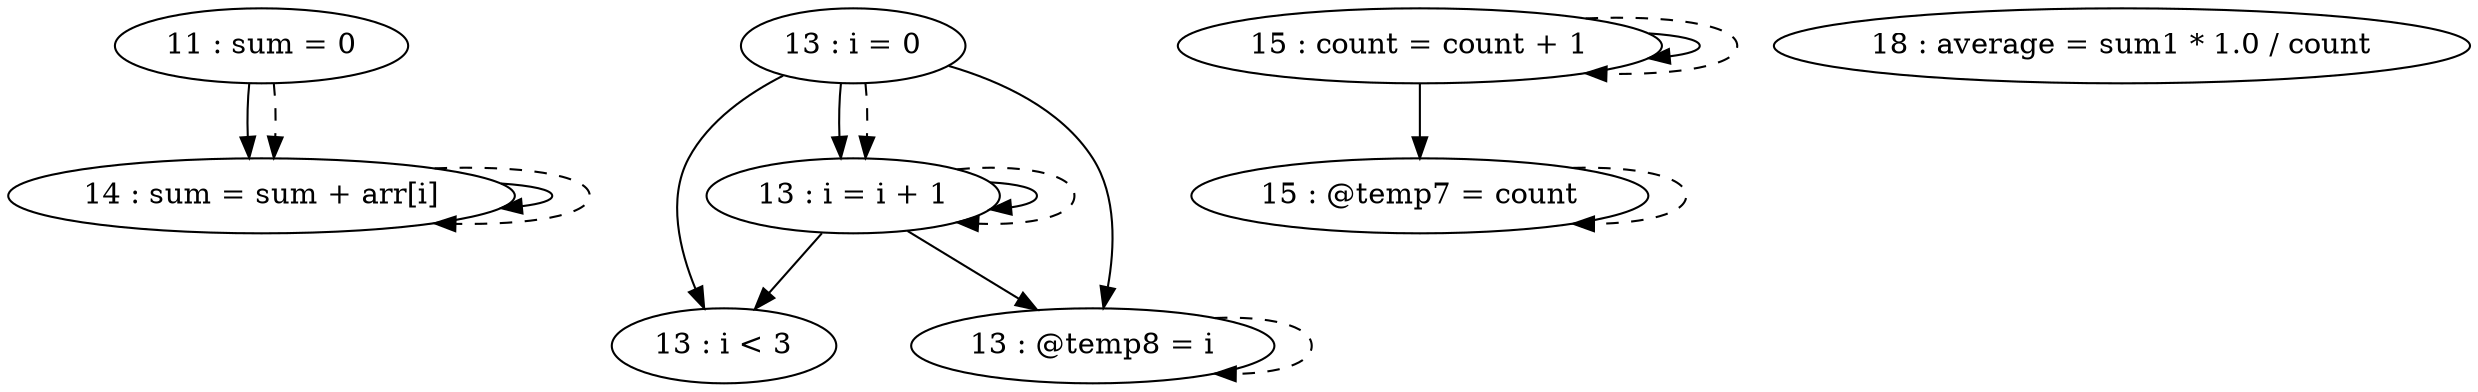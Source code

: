 digraph G {
"11 : sum = 0"
"11 : sum = 0" -> "14 : sum = sum + arr[i]"
"11 : sum = 0" -> "14 : sum = sum + arr[i]" [style=dashed]
"13 : i = 0"
"13 : i = 0" -> "13 : i < 3"
"13 : i = 0" -> "13 : @temp8 = i"
"13 : i = 0" -> "13 : i = i + 1"
"13 : i = 0" -> "13 : i = i + 1" [style=dashed]
"13 : i < 3"
"14 : sum = sum + arr[i]"
"14 : sum = sum + arr[i]" -> "14 : sum = sum + arr[i]"
"14 : sum = sum + arr[i]" -> "14 : sum = sum + arr[i]" [style=dashed]
"15 : @temp7 = count"
"15 : @temp7 = count" -> "15 : @temp7 = count" [style=dashed]
"15 : count = count + 1"
"15 : count = count + 1" -> "15 : count = count + 1"
"15 : count = count + 1" -> "15 : @temp7 = count"
"15 : count = count + 1" -> "15 : count = count + 1" [style=dashed]
"13 : @temp8 = i"
"13 : @temp8 = i" -> "13 : @temp8 = i" [style=dashed]
"13 : i = i + 1"
"13 : i = i + 1" -> "13 : i < 3"
"13 : i = i + 1" -> "13 : @temp8 = i"
"13 : i = i + 1" -> "13 : i = i + 1"
"13 : i = i + 1" -> "13 : i = i + 1" [style=dashed]
"18 : average = sum1 * 1.0 / count"
}